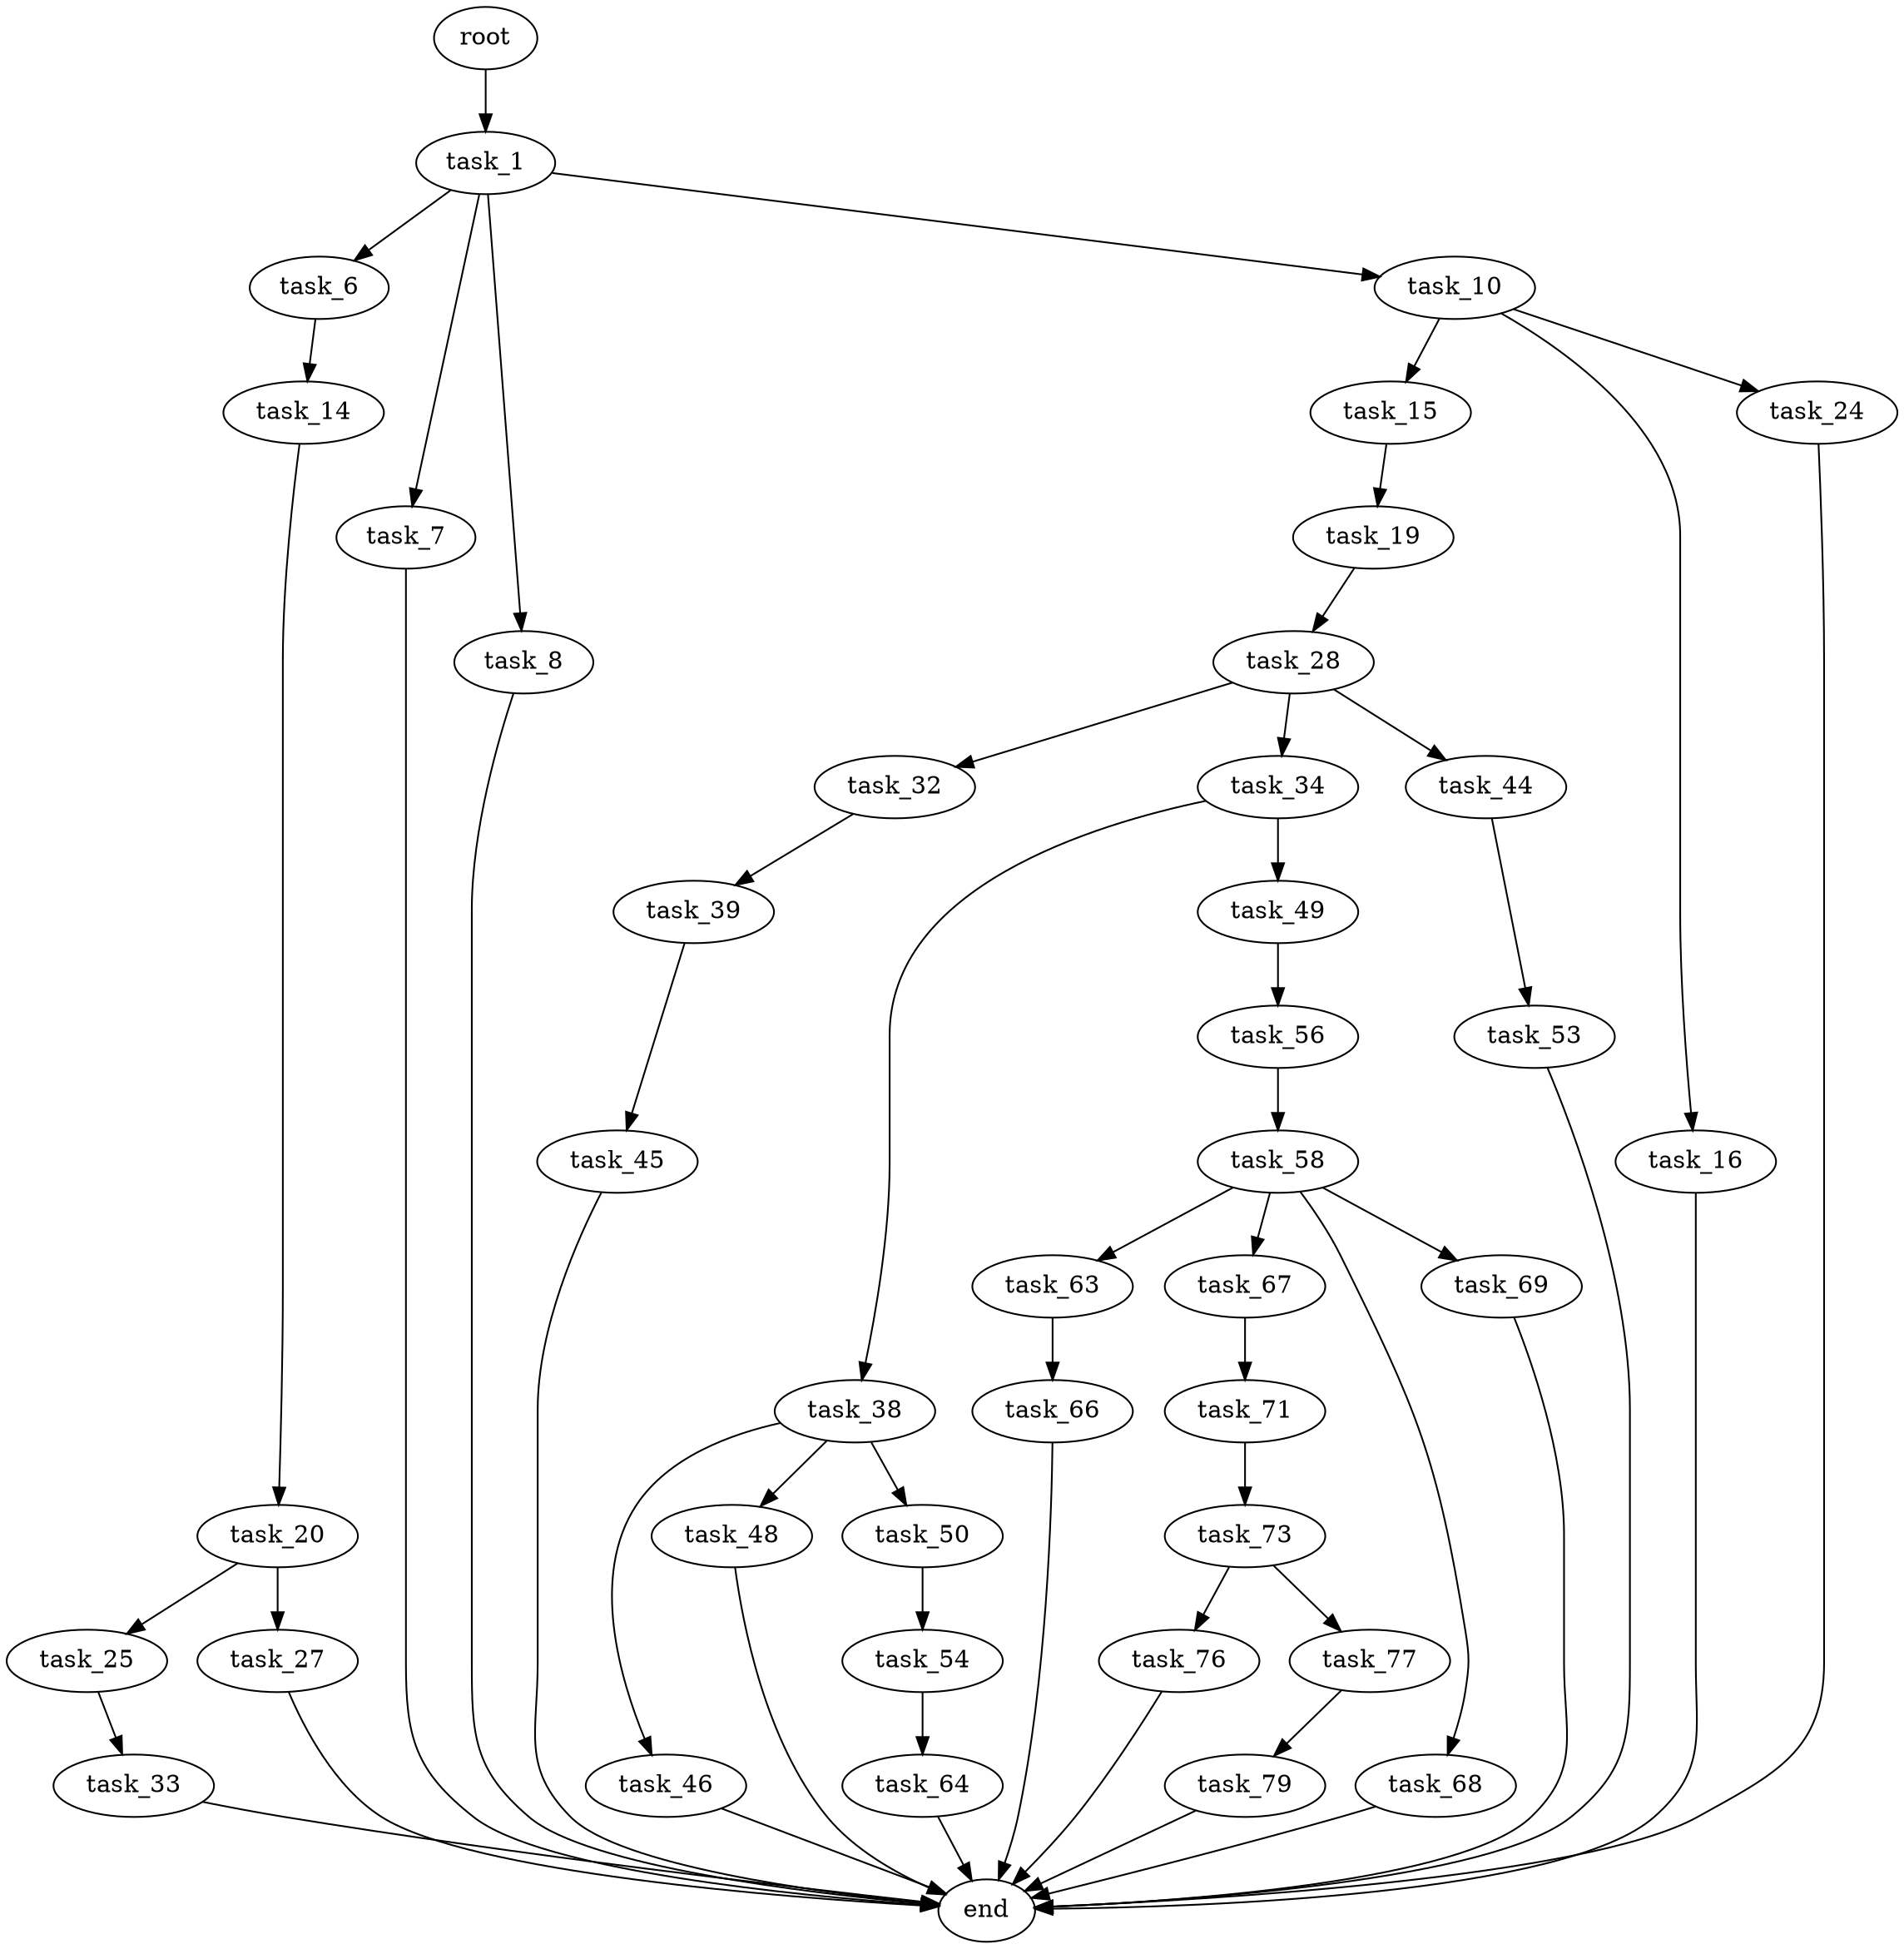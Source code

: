 digraph G {
  root [size="0.000000"];
  task_1 [size="28991029248.000000"];
  task_6 [size="306134633542.000000"];
  task_7 [size="211917385889.000000"];
  task_8 [size="893197360796.000000"];
  task_10 [size="27992641254.000000"];
  task_14 [size="940876259.000000"];
  end [size="0.000000"];
  task_15 [size="102246919008.000000"];
  task_16 [size="39304337872.000000"];
  task_24 [size="1051240244333.000000"];
  task_20 [size="79333332749.000000"];
  task_19 [size="92078692716.000000"];
  task_28 [size="1165890676.000000"];
  task_25 [size="9062571973.000000"];
  task_27 [size="83216102070.000000"];
  task_33 [size="68719476736.000000"];
  task_32 [size="91696844752.000000"];
  task_34 [size="549755813888.000000"];
  task_44 [size="8589934592.000000"];
  task_39 [size="8589934592.000000"];
  task_38 [size="22464422964.000000"];
  task_49 [size="790892716809.000000"];
  task_46 [size="79039406568.000000"];
  task_48 [size="284079803746.000000"];
  task_50 [size="549755813888.000000"];
  task_45 [size="549755813888.000000"];
  task_53 [size="577353565.000000"];
  task_56 [size="68719476736.000000"];
  task_54 [size="100690676984.000000"];
  task_64 [size="18660499895.000000"];
  task_58 [size="134217728000.000000"];
  task_63 [size="46696378022.000000"];
  task_67 [size="82955034480.000000"];
  task_68 [size="453900873271.000000"];
  task_69 [size="782757789696.000000"];
  task_66 [size="24661401443.000000"];
  task_71 [size="446641914559.000000"];
  task_73 [size="782757789696.000000"];
  task_76 [size="71447824080.000000"];
  task_77 [size="10153221170.000000"];
  task_79 [size="4598265431.000000"];

  root -> task_1 [size="1.000000"];
  task_1 -> task_6 [size="75497472.000000"];
  task_1 -> task_7 [size="75497472.000000"];
  task_1 -> task_8 [size="75497472.000000"];
  task_1 -> task_10 [size="75497472.000000"];
  task_6 -> task_14 [size="411041792.000000"];
  task_7 -> end [size="1.000000"];
  task_8 -> end [size="1.000000"];
  task_10 -> task_15 [size="536870912.000000"];
  task_10 -> task_16 [size="536870912.000000"];
  task_10 -> task_24 [size="536870912.000000"];
  task_14 -> task_20 [size="75497472.000000"];
  task_15 -> task_19 [size="134217728.000000"];
  task_16 -> end [size="1.000000"];
  task_24 -> end [size="1.000000"];
  task_20 -> task_25 [size="75497472.000000"];
  task_20 -> task_27 [size="75497472.000000"];
  task_19 -> task_28 [size="134217728.000000"];
  task_28 -> task_32 [size="33554432.000000"];
  task_28 -> task_34 [size="33554432.000000"];
  task_28 -> task_44 [size="33554432.000000"];
  task_25 -> task_33 [size="411041792.000000"];
  task_27 -> end [size="1.000000"];
  task_33 -> end [size="1.000000"];
  task_32 -> task_39 [size="75497472.000000"];
  task_34 -> task_38 [size="536870912.000000"];
  task_34 -> task_49 [size="536870912.000000"];
  task_44 -> task_53 [size="33554432.000000"];
  task_39 -> task_45 [size="33554432.000000"];
  task_38 -> task_46 [size="536870912.000000"];
  task_38 -> task_48 [size="536870912.000000"];
  task_38 -> task_50 [size="536870912.000000"];
  task_49 -> task_56 [size="838860800.000000"];
  task_46 -> end [size="1.000000"];
  task_48 -> end [size="1.000000"];
  task_50 -> task_54 [size="536870912.000000"];
  task_45 -> end [size="1.000000"];
  task_53 -> end [size="1.000000"];
  task_56 -> task_58 [size="134217728.000000"];
  task_54 -> task_64 [size="75497472.000000"];
  task_64 -> end [size="1.000000"];
  task_58 -> task_63 [size="209715200.000000"];
  task_58 -> task_67 [size="209715200.000000"];
  task_58 -> task_68 [size="209715200.000000"];
  task_58 -> task_69 [size="209715200.000000"];
  task_63 -> task_66 [size="33554432.000000"];
  task_67 -> task_71 [size="134217728.000000"];
  task_68 -> end [size="1.000000"];
  task_69 -> end [size="1.000000"];
  task_66 -> end [size="1.000000"];
  task_71 -> task_73 [size="301989888.000000"];
  task_73 -> task_76 [size="679477248.000000"];
  task_73 -> task_77 [size="679477248.000000"];
  task_76 -> end [size="1.000000"];
  task_77 -> task_79 [size="301989888.000000"];
  task_79 -> end [size="1.000000"];
}
